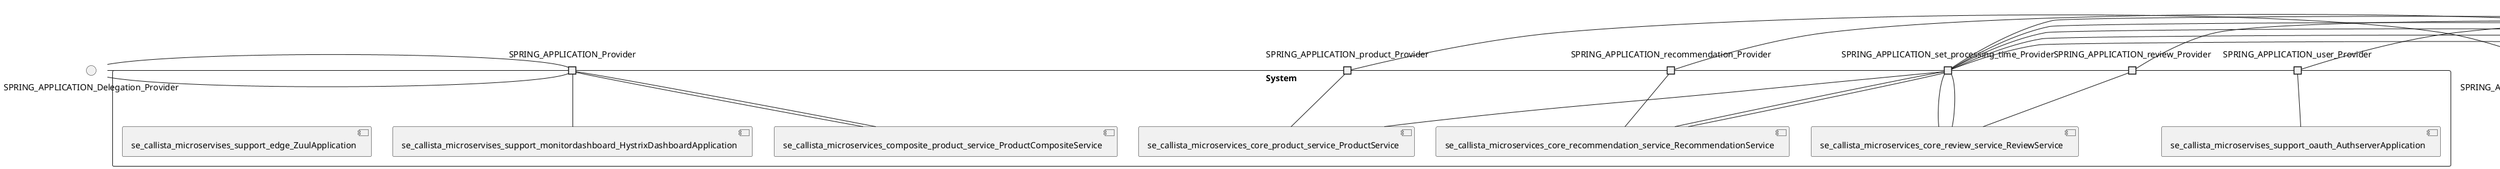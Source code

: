 @startuml
skinparam fixCircleLabelOverlapping true
skinparam componentStyle uml2
() SPRING_APPLICATION_Delegation_Provider
() SPRING_APPLICATION_product_Delegation_Provider
() SPRING_APPLICATION_recommendation_Delegation_Provider
() SPRING_APPLICATION_review_Delegation_Provider
() SPRING_APPLICATION_set_processing_time_Delegation_Provider
() SPRING_APPLICATION_user_Delegation_Provider
rectangle System {
[se_callista_microservices_composite_product_service_ProductCompositeService] [[callistaenterprise-blog-microservices.repository#_3hrgusmJEe66V6ajiA0YnA]]
[se_callista_microservices_core_product_service_ProductService] [[callistaenterprise-blog-microservices.repository#_3hrgusmJEe66V6ajiA0YnA]]
[se_callista_microservices_core_recommendation_service_RecommendationService] [[callistaenterprise-blog-microservices.repository#_3hrgusmJEe66V6ajiA0YnA]]
[se_callista_microservices_core_review_service_ReviewService] [[callistaenterprise-blog-microservices.repository#_3hrgusmJEe66V6ajiA0YnA]]
[se_callista_microservises_support_edge_ZuulApplication] [[callistaenterprise-blog-microservices.repository#_3hrgusmJEe66V6ajiA0YnA]]
[se_callista_microservises_support_monitordashboard_HystrixDashboardApplication] [[callistaenterprise-blog-microservices.repository#_3hrgusmJEe66V6ajiA0YnA]]
[se_callista_microservises_support_oauth_AuthserverApplication] [[callistaenterprise-blog-microservices.repository#_3hrgusmJEe66V6ajiA0YnA]]
port SPRING_APPLICATION_Provider
SPRING_APPLICATION_Delegation_Provider - SPRING_APPLICATION_Provider
SPRING_APPLICATION_Provider - [se_callista_microservises_support_monitordashboard_HystrixDashboardApplication]
port SPRING_APPLICATION_Provider
SPRING_APPLICATION_Delegation_Provider - SPRING_APPLICATION_Provider
SPRING_APPLICATION_Provider - [se_callista_microservices_composite_product_service_ProductCompositeService]
port SPRING_APPLICATION_Provider
SPRING_APPLICATION_Delegation_Provider - SPRING_APPLICATION_Provider
SPRING_APPLICATION_Provider - [se_callista_microservices_composite_product_service_ProductCompositeService]
port SPRING_APPLICATION_product_Provider
SPRING_APPLICATION_product_Delegation_Provider - SPRING_APPLICATION_product_Provider
SPRING_APPLICATION_product_Provider - [se_callista_microservices_core_product_service_ProductService]
port SPRING_APPLICATION_recommendation_Provider
SPRING_APPLICATION_recommendation_Delegation_Provider - SPRING_APPLICATION_recommendation_Provider
SPRING_APPLICATION_recommendation_Provider - [se_callista_microservices_core_recommendation_service_RecommendationService]
port SPRING_APPLICATION_review_Provider
SPRING_APPLICATION_review_Delegation_Provider - SPRING_APPLICATION_review_Provider
SPRING_APPLICATION_review_Provider - [se_callista_microservices_core_review_service_ReviewService]
port SPRING_APPLICATION_set_processing_time_Provider
SPRING_APPLICATION_set_processing_time_Delegation_Provider - SPRING_APPLICATION_set_processing_time_Provider
SPRING_APPLICATION_set_processing_time_Provider - [se_callista_microservices_core_recommendation_service_RecommendationService]
port SPRING_APPLICATION_set_processing_time_Provider
SPRING_APPLICATION_set_processing_time_Delegation_Provider - SPRING_APPLICATION_set_processing_time_Provider
SPRING_APPLICATION_set_processing_time_Provider - [se_callista_microservices_core_product_service_ProductService]
port SPRING_APPLICATION_set_processing_time_Provider
SPRING_APPLICATION_set_processing_time_Delegation_Provider - SPRING_APPLICATION_set_processing_time_Provider
SPRING_APPLICATION_set_processing_time_Provider - [se_callista_microservices_core_review_service_ReviewService]
port SPRING_APPLICATION_set_processing_time_Provider
SPRING_APPLICATION_set_processing_time_Delegation_Provider - SPRING_APPLICATION_set_processing_time_Provider
SPRING_APPLICATION_set_processing_time_Provider - [se_callista_microservices_core_recommendation_service_RecommendationService]
port SPRING_APPLICATION_set_processing_time_Provider
SPRING_APPLICATION_set_processing_time_Delegation_Provider - SPRING_APPLICATION_set_processing_time_Provider
SPRING_APPLICATION_set_processing_time_Provider - [se_callista_microservices_core_review_service_ReviewService]
port SPRING_APPLICATION_user_Provider
SPRING_APPLICATION_user_Delegation_Provider - SPRING_APPLICATION_user_Provider
SPRING_APPLICATION_user_Provider - [se_callista_microservises_support_oauth_AuthserverApplication]
}

@enduml
